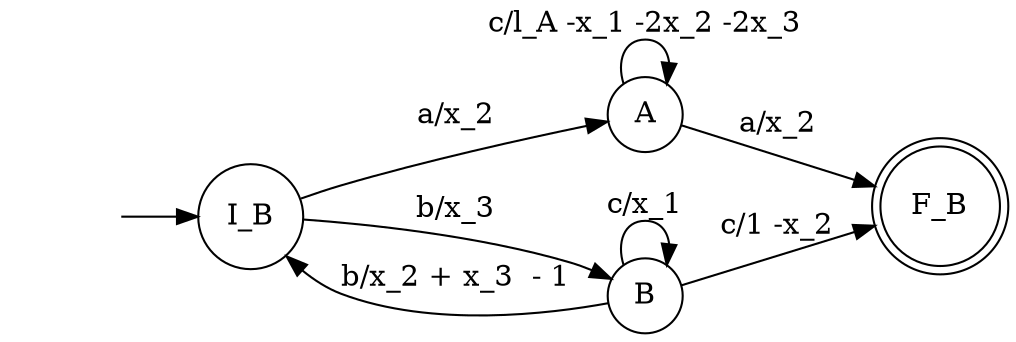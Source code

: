 digraph Automaton {rankdir = LR;
initial [shape=plaintext,label=""];
initial -> I_B;
A [shape=circle,label="A"];
A -> F_B [label="a/x_2"]
A -> A [label="c/l_A -x_1 -2x_2 -2x_3"]
B [shape=circle,label="B"];
B -> I_B [label="b/x_2 + x_3  - 1"]
B -> B [label="c/x_1"]
B -> F_B [label="c/1 -x_2"]
F_B [shape=doublecircle,label="F_B"];
I_B [shape=circle,label="I_B"];
I_B -> A [label="a/x_2"]
I_B -> B [label="b/x_3"]
}
